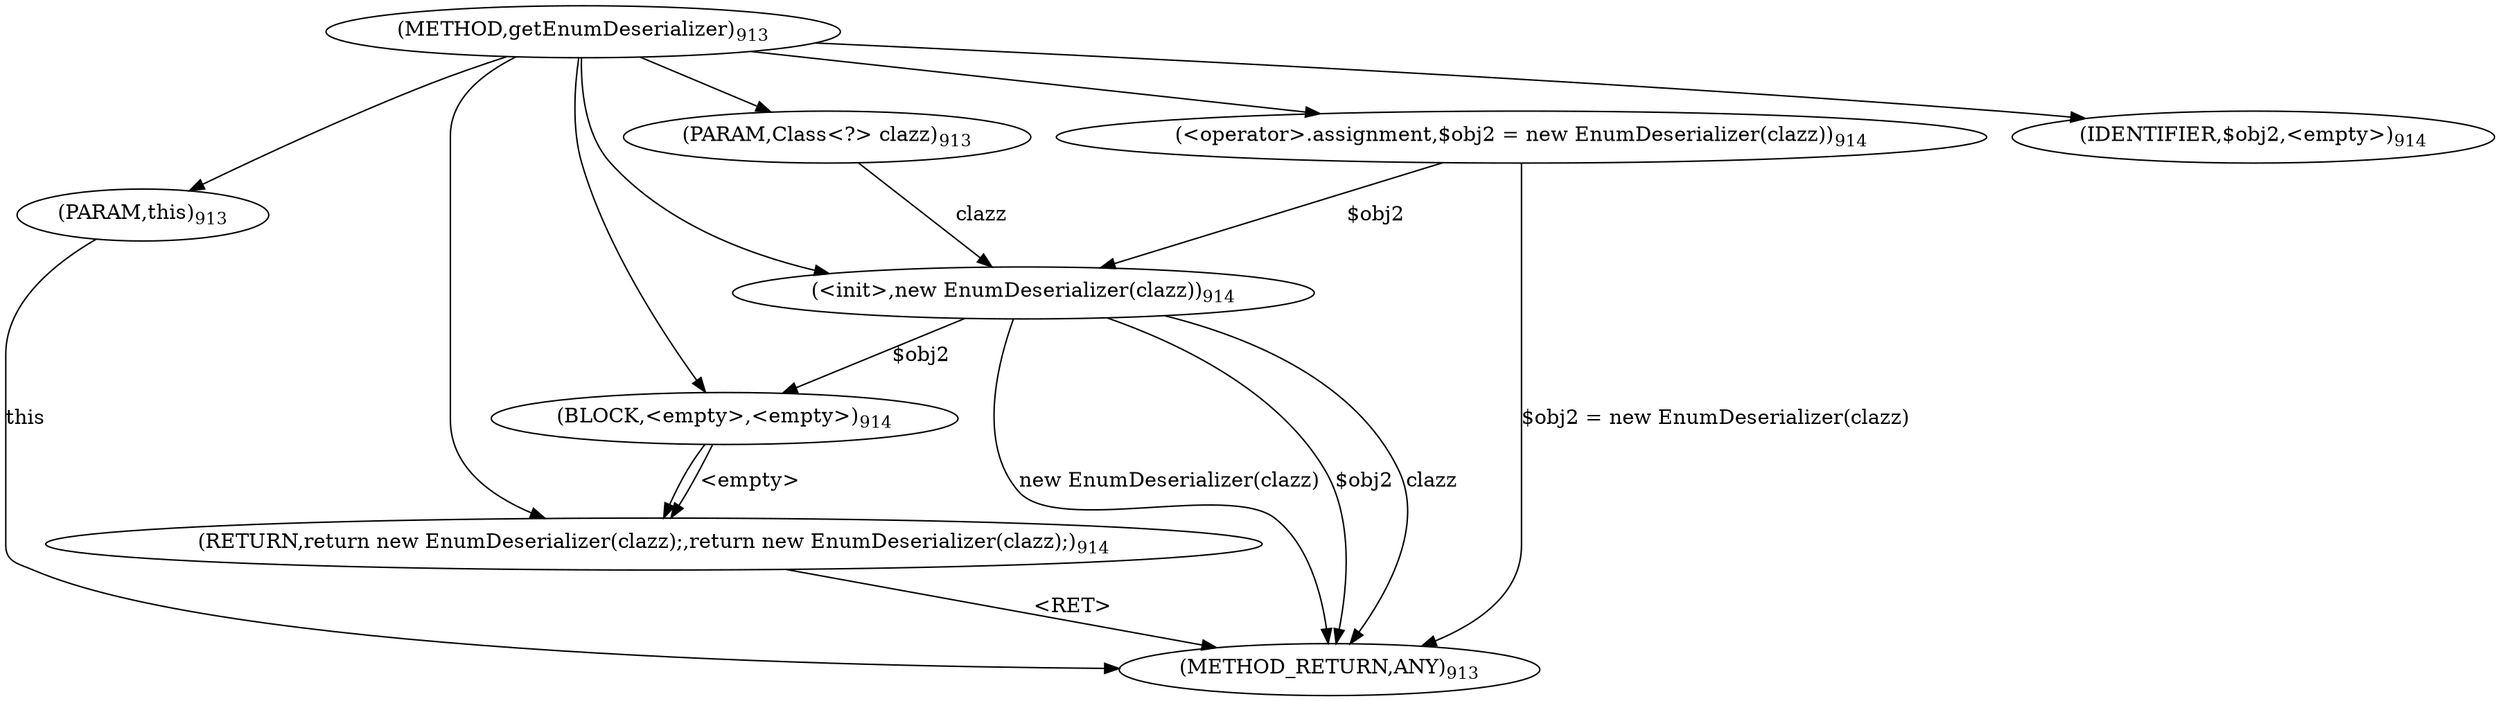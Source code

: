 digraph "getEnumDeserializer" {  
"2504" [label = <(METHOD,getEnumDeserializer)<SUB>913</SUB>> ]
"2520" [label = <(METHOD_RETURN,ANY)<SUB>913</SUB>> ]
"2505" [label = <(PARAM,this)<SUB>913</SUB>> ]
"2506" [label = <(PARAM,Class&lt;?&gt; clazz)<SUB>913</SUB>> ]
"2508" [label = <(RETURN,return new EnumDeserializer(clazz);,return new EnumDeserializer(clazz);)<SUB>914</SUB>> ]
"2509" [label = <(BLOCK,&lt;empty&gt;,&lt;empty&gt;)<SUB>914</SUB>> ]
"2511" [label = <(&lt;operator&gt;.assignment,$obj2 = new EnumDeserializer(clazz))<SUB>914</SUB>> ]
"2514" [label = <(&lt;init&gt;,new EnumDeserializer(clazz))<SUB>914</SUB>> ]
"2517" [label = <(IDENTIFIER,$obj2,&lt;empty&gt;)<SUB>914</SUB>> ]
"2511" [label = <(&lt;operator&gt;.assignment,$obj2 = new EnumDeserializer(clazz))<SUB>914</SUB>> ]
"2511" [label = <(&lt;operator&gt;.assignment,$obj2 = new EnumDeserializer(clazz))<SUB>914</SUB>> ]
"2514" [label = <(&lt;init&gt;,new EnumDeserializer(clazz))<SUB>914</SUB>> ]
"2514" [label = <(&lt;init&gt;,new EnumDeserializer(clazz))<SUB>914</SUB>> ]
  "2508" -> "2520"  [ label = "&lt;RET&gt;"] 
  "2505" -> "2520"  [ label = "this"] 
  "2511" -> "2520"  [ label = "$obj2 = new EnumDeserializer(clazz)"] 
  "2514" -> "2520"  [ label = "$obj2"] 
  "2514" -> "2520"  [ label = "clazz"] 
  "2514" -> "2520"  [ label = "new EnumDeserializer(clazz)"] 
  "2504" -> "2505" 
  "2504" -> "2506" 
  "2509" -> "2508" 
  "2509" -> "2508"  [ label = "&lt;empty&gt;"] 
  "2504" -> "2508" 
  "2514" -> "2509"  [ label = "$obj2"] 
  "2504" -> "2509" 
  "2504" -> "2511" 
  "2504" -> "2517" 
  "2511" -> "2514"  [ label = "$obj2"] 
  "2504" -> "2514" 
  "2506" -> "2514"  [ label = "clazz"] 
}

